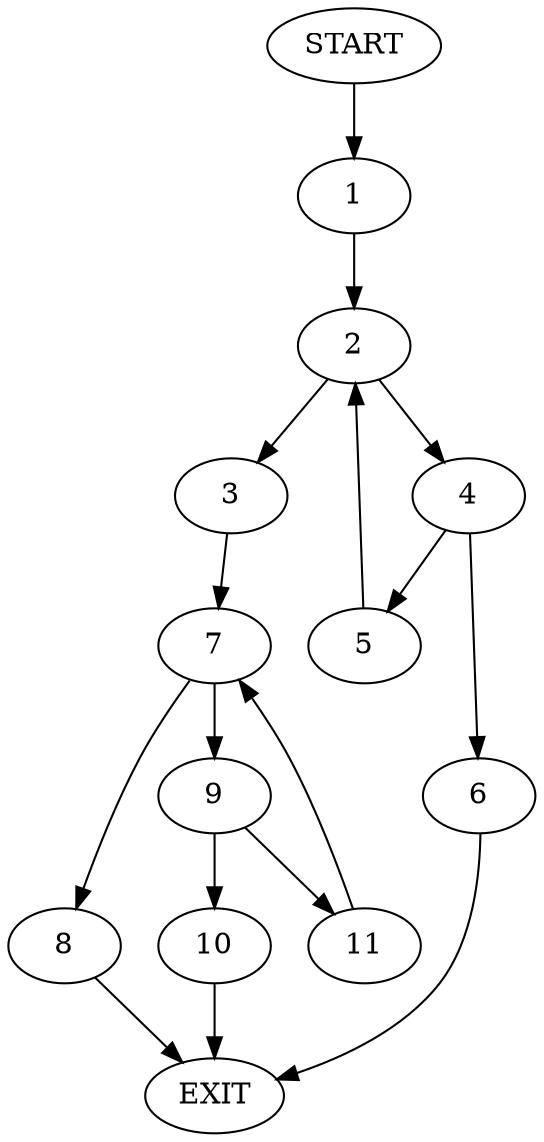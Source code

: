 digraph {
0 [label="START"]
12 [label="EXIT"]
0 -> 1
1 -> 2
2 -> 3
2 -> 4
4 -> 5
4 -> 6
3 -> 7
6 -> 12
5 -> 2
7 -> 8
7 -> 9
9 -> 10
9 -> 11
8 -> 12
10 -> 12
11 -> 7
}
